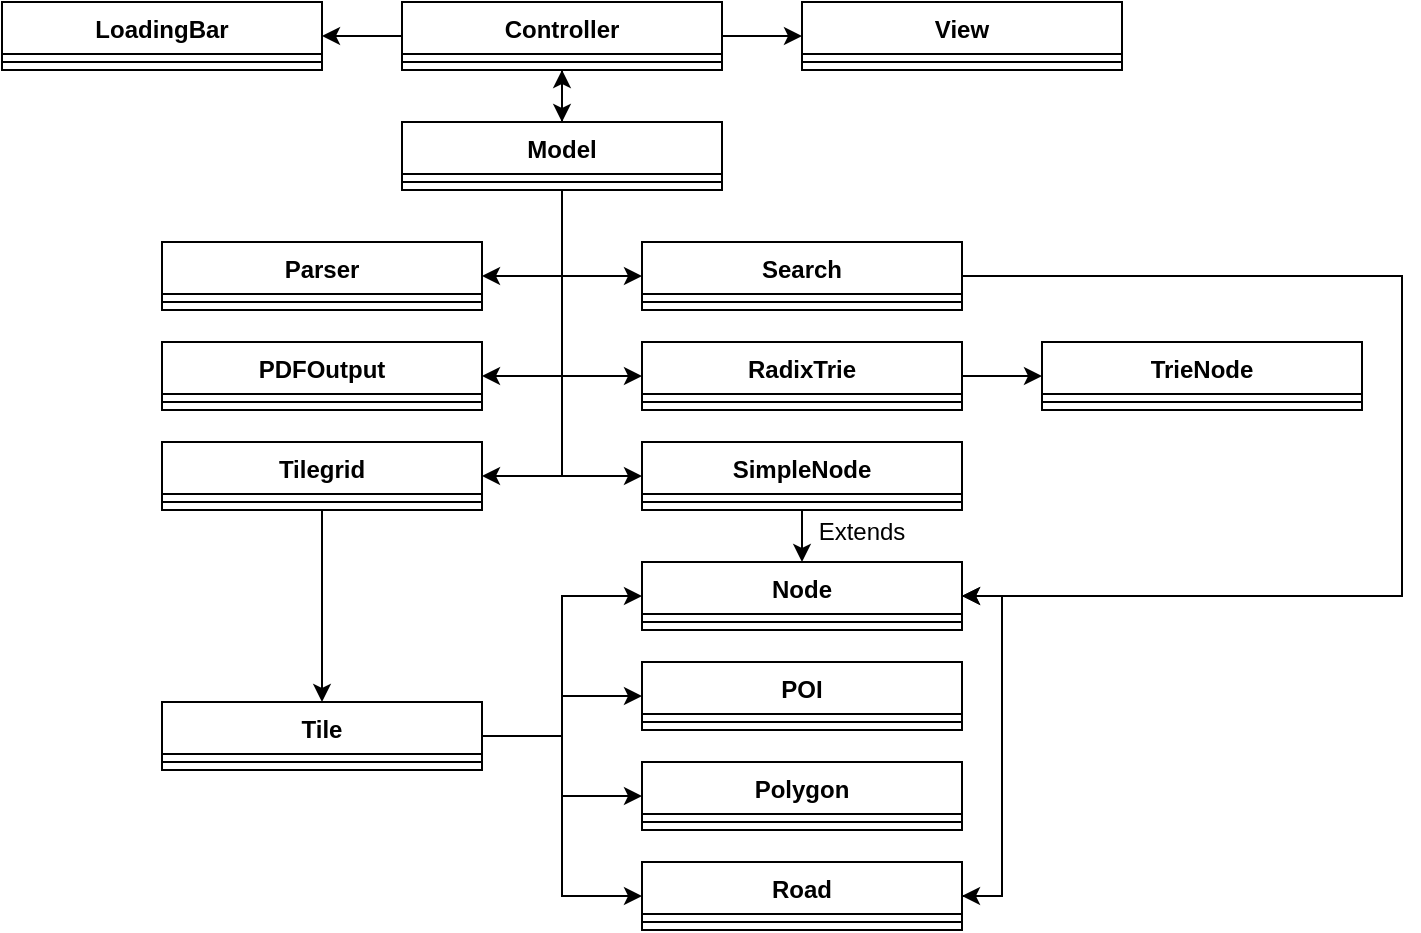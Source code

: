 <mxfile version="25.0.2">
  <diagram name="Side-1" id="EyOBy_V7nfUND7y_e8XX">
    <mxGraphModel dx="1025" dy="518" grid="1" gridSize="10" guides="1" tooltips="1" connect="1" arrows="1" fold="1" page="1" pageScale="1" pageWidth="827" pageHeight="1169" math="0" shadow="0">
      <root>
        <mxCell id="0" />
        <mxCell id="1" parent="0" />
        <mxCell id="LdCEZLapzNbF1Clx3gaI-94" style="edgeStyle=orthogonalEdgeStyle;rounded=0;orthogonalLoop=1;jettySize=auto;html=1;entryX=1;entryY=0.5;entryDx=0;entryDy=0;" edge="1" parent="1" source="LdCEZLapzNbF1Clx3gaI-6" target="LdCEZLapzNbF1Clx3gaI-10">
          <mxGeometry relative="1" as="geometry">
            <Array as="points">
              <mxPoint x="540" y="327" />
              <mxPoint x="540" y="477" />
            </Array>
          </mxGeometry>
        </mxCell>
        <mxCell id="LdCEZLapzNbF1Clx3gaI-6" value="Node" style="swimlane;fontStyle=1;align=center;verticalAlign=top;childLayout=stackLayout;horizontal=1;startSize=26;horizontalStack=0;resizeParent=1;resizeParentMax=0;resizeLast=0;collapsible=1;marginBottom=0;whiteSpace=wrap;html=1;" vertex="1" parent="1">
          <mxGeometry x="360" y="310" width="160" height="34" as="geometry" />
        </mxCell>
        <mxCell id="LdCEZLapzNbF1Clx3gaI-8" value="" style="line;strokeWidth=1;fillColor=none;align=left;verticalAlign=middle;spacingTop=-1;spacingLeft=3;spacingRight=3;rotatable=0;labelPosition=right;points=[];portConstraint=eastwest;strokeColor=inherit;" vertex="1" parent="LdCEZLapzNbF1Clx3gaI-6">
          <mxGeometry y="26" width="160" height="8" as="geometry" />
        </mxCell>
        <mxCell id="LdCEZLapzNbF1Clx3gaI-93" style="edgeStyle=orthogonalEdgeStyle;rounded=0;orthogonalLoop=1;jettySize=auto;html=1;entryX=1;entryY=0.5;entryDx=0;entryDy=0;exitX=1;exitY=0.5;exitDx=0;exitDy=0;" edge="1" parent="1" source="LdCEZLapzNbF1Clx3gaI-10" target="LdCEZLapzNbF1Clx3gaI-6">
          <mxGeometry relative="1" as="geometry" />
        </mxCell>
        <mxCell id="LdCEZLapzNbF1Clx3gaI-10" value="Road" style="swimlane;fontStyle=1;align=center;verticalAlign=top;childLayout=stackLayout;horizontal=1;startSize=26;horizontalStack=0;resizeParent=1;resizeParentMax=0;resizeLast=0;collapsible=1;marginBottom=0;whiteSpace=wrap;html=1;" vertex="1" parent="1">
          <mxGeometry x="360" y="460" width="160" height="34" as="geometry" />
        </mxCell>
        <mxCell id="LdCEZLapzNbF1Clx3gaI-11" value="" style="line;strokeWidth=1;fillColor=none;align=left;verticalAlign=middle;spacingTop=-1;spacingLeft=3;spacingRight=3;rotatable=0;labelPosition=right;points=[];portConstraint=eastwest;strokeColor=inherit;" vertex="1" parent="LdCEZLapzNbF1Clx3gaI-10">
          <mxGeometry y="26" width="160" height="8" as="geometry" />
        </mxCell>
        <mxCell id="LdCEZLapzNbF1Clx3gaI-12" value="Polygon" style="swimlane;fontStyle=1;align=center;verticalAlign=top;childLayout=stackLayout;horizontal=1;startSize=26;horizontalStack=0;resizeParent=1;resizeParentMax=0;resizeLast=0;collapsible=1;marginBottom=0;whiteSpace=wrap;html=1;" vertex="1" parent="1">
          <mxGeometry x="360" y="410" width="160" height="34" as="geometry" />
        </mxCell>
        <mxCell id="LdCEZLapzNbF1Clx3gaI-13" value="" style="line;strokeWidth=1;fillColor=none;align=left;verticalAlign=middle;spacingTop=-1;spacingLeft=3;spacingRight=3;rotatable=0;labelPosition=right;points=[];portConstraint=eastwest;strokeColor=inherit;" vertex="1" parent="LdCEZLapzNbF1Clx3gaI-12">
          <mxGeometry y="26" width="160" height="8" as="geometry" />
        </mxCell>
        <mxCell id="LdCEZLapzNbF1Clx3gaI-58" style="edgeStyle=orthogonalEdgeStyle;rounded=0;orthogonalLoop=1;jettySize=auto;html=1;entryX=0;entryY=0.5;entryDx=0;entryDy=0;" edge="1" parent="1" source="LdCEZLapzNbF1Clx3gaI-23" target="LdCEZLapzNbF1Clx3gaI-25">
          <mxGeometry relative="1" as="geometry" />
        </mxCell>
        <mxCell id="LdCEZLapzNbF1Clx3gaI-23" value="RadixTrie" style="swimlane;fontStyle=1;align=center;verticalAlign=top;childLayout=stackLayout;horizontal=1;startSize=26;horizontalStack=0;resizeParent=1;resizeParentMax=0;resizeLast=0;collapsible=1;marginBottom=0;whiteSpace=wrap;html=1;" vertex="1" parent="1">
          <mxGeometry x="360" y="200" width="160" height="34" as="geometry" />
        </mxCell>
        <mxCell id="LdCEZLapzNbF1Clx3gaI-24" value="" style="line;strokeWidth=1;fillColor=none;align=left;verticalAlign=middle;spacingTop=-1;spacingLeft=3;spacingRight=3;rotatable=0;labelPosition=right;points=[];portConstraint=eastwest;strokeColor=inherit;" vertex="1" parent="LdCEZLapzNbF1Clx3gaI-23">
          <mxGeometry y="26" width="160" height="8" as="geometry" />
        </mxCell>
        <mxCell id="LdCEZLapzNbF1Clx3gaI-25" value="TrieNode" style="swimlane;fontStyle=1;align=center;verticalAlign=top;childLayout=stackLayout;horizontal=1;startSize=26;horizontalStack=0;resizeParent=1;resizeParentMax=0;resizeLast=0;collapsible=1;marginBottom=0;whiteSpace=wrap;html=1;" vertex="1" parent="1">
          <mxGeometry x="560" y="200" width="160" height="34" as="geometry" />
        </mxCell>
        <mxCell id="LdCEZLapzNbF1Clx3gaI-26" value="" style="line;strokeWidth=1;fillColor=none;align=left;verticalAlign=middle;spacingTop=-1;spacingLeft=3;spacingRight=3;rotatable=0;labelPosition=right;points=[];portConstraint=eastwest;strokeColor=inherit;" vertex="1" parent="LdCEZLapzNbF1Clx3gaI-25">
          <mxGeometry y="26" width="160" height="8" as="geometry" />
        </mxCell>
        <mxCell id="LdCEZLapzNbF1Clx3gaI-27" value="POI" style="swimlane;fontStyle=1;align=center;verticalAlign=top;childLayout=stackLayout;horizontal=1;startSize=26;horizontalStack=0;resizeParent=1;resizeParentMax=0;resizeLast=0;collapsible=1;marginBottom=0;whiteSpace=wrap;html=1;" vertex="1" parent="1">
          <mxGeometry x="360" y="360" width="160" height="34" as="geometry" />
        </mxCell>
        <mxCell id="LdCEZLapzNbF1Clx3gaI-28" value="" style="line;strokeWidth=1;fillColor=none;align=left;verticalAlign=middle;spacingTop=-1;spacingLeft=3;spacingRight=3;rotatable=0;labelPosition=right;points=[];portConstraint=eastwest;strokeColor=inherit;" vertex="1" parent="LdCEZLapzNbF1Clx3gaI-27">
          <mxGeometry y="26" width="160" height="8" as="geometry" />
        </mxCell>
        <mxCell id="LdCEZLapzNbF1Clx3gaI-90" style="edgeStyle=orthogonalEdgeStyle;rounded=0;orthogonalLoop=1;jettySize=auto;html=1;entryX=0.5;entryY=0;entryDx=0;entryDy=0;" edge="1" parent="1" source="LdCEZLapzNbF1Clx3gaI-29" target="LdCEZLapzNbF1Clx3gaI-6">
          <mxGeometry relative="1" as="geometry" />
        </mxCell>
        <mxCell id="LdCEZLapzNbF1Clx3gaI-29" value="SimpleNode" style="swimlane;fontStyle=1;align=center;verticalAlign=top;childLayout=stackLayout;horizontal=1;startSize=26;horizontalStack=0;resizeParent=1;resizeParentMax=0;resizeLast=0;collapsible=1;marginBottom=0;whiteSpace=wrap;html=1;" vertex="1" parent="1">
          <mxGeometry x="360" y="250" width="160" height="34" as="geometry" />
        </mxCell>
        <mxCell id="LdCEZLapzNbF1Clx3gaI-30" value="" style="line;strokeWidth=1;fillColor=none;align=left;verticalAlign=middle;spacingTop=-1;spacingLeft=3;spacingRight=3;rotatable=0;labelPosition=right;points=[];portConstraint=eastwest;strokeColor=inherit;" vertex="1" parent="LdCEZLapzNbF1Clx3gaI-29">
          <mxGeometry y="26" width="160" height="8" as="geometry" />
        </mxCell>
        <mxCell id="LdCEZLapzNbF1Clx3gaI-86" style="edgeStyle=orthogonalEdgeStyle;rounded=0;orthogonalLoop=1;jettySize=auto;html=1;entryX=0;entryY=0.5;entryDx=0;entryDy=0;" edge="1" parent="1" source="LdCEZLapzNbF1Clx3gaI-31" target="LdCEZLapzNbF1Clx3gaI-6">
          <mxGeometry relative="1" as="geometry" />
        </mxCell>
        <mxCell id="LdCEZLapzNbF1Clx3gaI-87" style="edgeStyle=orthogonalEdgeStyle;rounded=0;orthogonalLoop=1;jettySize=auto;html=1;entryX=0;entryY=0.5;entryDx=0;entryDy=0;" edge="1" parent="1" source="LdCEZLapzNbF1Clx3gaI-31" target="LdCEZLapzNbF1Clx3gaI-27">
          <mxGeometry relative="1" as="geometry" />
        </mxCell>
        <mxCell id="LdCEZLapzNbF1Clx3gaI-88" style="edgeStyle=orthogonalEdgeStyle;rounded=0;orthogonalLoop=1;jettySize=auto;html=1;entryX=0;entryY=0.5;entryDx=0;entryDy=0;" edge="1" parent="1" source="LdCEZLapzNbF1Clx3gaI-31" target="LdCEZLapzNbF1Clx3gaI-12">
          <mxGeometry relative="1" as="geometry" />
        </mxCell>
        <mxCell id="LdCEZLapzNbF1Clx3gaI-89" style="edgeStyle=orthogonalEdgeStyle;rounded=0;orthogonalLoop=1;jettySize=auto;html=1;entryX=0;entryY=0.5;entryDx=0;entryDy=0;" edge="1" parent="1" source="LdCEZLapzNbF1Clx3gaI-31" target="LdCEZLapzNbF1Clx3gaI-10">
          <mxGeometry relative="1" as="geometry" />
        </mxCell>
        <mxCell id="LdCEZLapzNbF1Clx3gaI-31" value="Tile" style="swimlane;fontStyle=1;align=center;verticalAlign=top;childLayout=stackLayout;horizontal=1;startSize=26;horizontalStack=0;resizeParent=1;resizeParentMax=0;resizeLast=0;collapsible=1;marginBottom=0;whiteSpace=wrap;html=1;" vertex="1" parent="1">
          <mxGeometry x="120" y="380" width="160" height="34" as="geometry" />
        </mxCell>
        <mxCell id="LdCEZLapzNbF1Clx3gaI-32" value="" style="line;strokeWidth=1;fillColor=none;align=left;verticalAlign=middle;spacingTop=-1;spacingLeft=3;spacingRight=3;rotatable=0;labelPosition=right;points=[];portConstraint=eastwest;strokeColor=inherit;" vertex="1" parent="LdCEZLapzNbF1Clx3gaI-31">
          <mxGeometry y="26" width="160" height="8" as="geometry" />
        </mxCell>
        <mxCell id="LdCEZLapzNbF1Clx3gaI-82" style="edgeStyle=orthogonalEdgeStyle;rounded=0;orthogonalLoop=1;jettySize=auto;html=1;entryX=0.5;entryY=0;entryDx=0;entryDy=0;" edge="1" parent="1" source="LdCEZLapzNbF1Clx3gaI-33" target="LdCEZLapzNbF1Clx3gaI-31">
          <mxGeometry relative="1" as="geometry" />
        </mxCell>
        <mxCell id="LdCEZLapzNbF1Clx3gaI-33" value="Tilegrid" style="swimlane;fontStyle=1;align=center;verticalAlign=top;childLayout=stackLayout;horizontal=1;startSize=26;horizontalStack=0;resizeParent=1;resizeParentMax=0;resizeLast=0;collapsible=1;marginBottom=0;whiteSpace=wrap;html=1;" vertex="1" parent="1">
          <mxGeometry x="120" y="250" width="160" height="34" as="geometry" />
        </mxCell>
        <mxCell id="LdCEZLapzNbF1Clx3gaI-34" value="" style="line;strokeWidth=1;fillColor=none;align=left;verticalAlign=middle;spacingTop=-1;spacingLeft=3;spacingRight=3;rotatable=0;labelPosition=right;points=[];portConstraint=eastwest;strokeColor=inherit;" vertex="1" parent="LdCEZLapzNbF1Clx3gaI-33">
          <mxGeometry y="26" width="160" height="8" as="geometry" />
        </mxCell>
        <mxCell id="LdCEZLapzNbF1Clx3gaI-52" style="edgeStyle=orthogonalEdgeStyle;rounded=0;orthogonalLoop=1;jettySize=auto;html=1;entryX=0;entryY=0.5;entryDx=0;entryDy=0;" edge="1" parent="1" source="LdCEZLapzNbF1Clx3gaI-35" target="LdCEZLapzNbF1Clx3gaI-39">
          <mxGeometry relative="1" as="geometry" />
        </mxCell>
        <mxCell id="LdCEZLapzNbF1Clx3gaI-54" style="edgeStyle=orthogonalEdgeStyle;rounded=0;orthogonalLoop=1;jettySize=auto;html=1;entryX=1;entryY=0.5;entryDx=0;entryDy=0;" edge="1" parent="1" source="LdCEZLapzNbF1Clx3gaI-35" target="LdCEZLapzNbF1Clx3gaI-43">
          <mxGeometry relative="1" as="geometry" />
        </mxCell>
        <mxCell id="LdCEZLapzNbF1Clx3gaI-55" style="edgeStyle=orthogonalEdgeStyle;rounded=0;orthogonalLoop=1;jettySize=auto;html=1;entryX=0.5;entryY=0;entryDx=0;entryDy=0;" edge="1" parent="1" source="LdCEZLapzNbF1Clx3gaI-35" target="LdCEZLapzNbF1Clx3gaI-37">
          <mxGeometry relative="1" as="geometry" />
        </mxCell>
        <mxCell id="LdCEZLapzNbF1Clx3gaI-35" value="Controller" style="swimlane;fontStyle=1;align=center;verticalAlign=top;childLayout=stackLayout;horizontal=1;startSize=26;horizontalStack=0;resizeParent=1;resizeParentMax=0;resizeLast=0;collapsible=1;marginBottom=0;whiteSpace=wrap;html=1;" vertex="1" parent="1">
          <mxGeometry x="240" y="30" width="160" height="34" as="geometry" />
        </mxCell>
        <mxCell id="LdCEZLapzNbF1Clx3gaI-36" value="" style="line;strokeWidth=1;fillColor=none;align=left;verticalAlign=middle;spacingTop=-1;spacingLeft=3;spacingRight=3;rotatable=0;labelPosition=right;points=[];portConstraint=eastwest;strokeColor=inherit;" vertex="1" parent="LdCEZLapzNbF1Clx3gaI-35">
          <mxGeometry y="26" width="160" height="8" as="geometry" />
        </mxCell>
        <mxCell id="LdCEZLapzNbF1Clx3gaI-39" value="View" style="swimlane;fontStyle=1;align=center;verticalAlign=top;childLayout=stackLayout;horizontal=1;startSize=26;horizontalStack=0;resizeParent=1;resizeParentMax=0;resizeLast=0;collapsible=1;marginBottom=0;whiteSpace=wrap;html=1;" vertex="1" parent="1">
          <mxGeometry x="440" y="30" width="160" height="34" as="geometry" />
        </mxCell>
        <mxCell id="LdCEZLapzNbF1Clx3gaI-40" value="" style="line;strokeWidth=1;fillColor=none;align=left;verticalAlign=middle;spacingTop=-1;spacingLeft=3;spacingRight=3;rotatable=0;labelPosition=right;points=[];portConstraint=eastwest;strokeColor=inherit;" vertex="1" parent="LdCEZLapzNbF1Clx3gaI-39">
          <mxGeometry y="26" width="160" height="8" as="geometry" />
        </mxCell>
        <mxCell id="LdCEZLapzNbF1Clx3gaI-68" style="edgeStyle=orthogonalEdgeStyle;rounded=0;orthogonalLoop=1;jettySize=auto;html=1;entryX=1;entryY=0.5;entryDx=0;entryDy=0;" edge="1" parent="1" source="LdCEZLapzNbF1Clx3gaI-37" target="LdCEZLapzNbF1Clx3gaI-45">
          <mxGeometry relative="1" as="geometry" />
        </mxCell>
        <mxCell id="LdCEZLapzNbF1Clx3gaI-69" style="edgeStyle=orthogonalEdgeStyle;rounded=0;orthogonalLoop=1;jettySize=auto;html=1;entryX=0;entryY=0.5;entryDx=0;entryDy=0;" edge="1" parent="1" source="LdCEZLapzNbF1Clx3gaI-37" target="LdCEZLapzNbF1Clx3gaI-49">
          <mxGeometry relative="1" as="geometry" />
        </mxCell>
        <mxCell id="LdCEZLapzNbF1Clx3gaI-78" style="edgeStyle=orthogonalEdgeStyle;rounded=0;orthogonalLoop=1;jettySize=auto;html=1;entryX=1;entryY=0.5;entryDx=0;entryDy=0;" edge="1" parent="1" source="LdCEZLapzNbF1Clx3gaI-37" target="LdCEZLapzNbF1Clx3gaI-47">
          <mxGeometry relative="1" as="geometry" />
        </mxCell>
        <mxCell id="LdCEZLapzNbF1Clx3gaI-79" style="edgeStyle=orthogonalEdgeStyle;rounded=0;orthogonalLoop=1;jettySize=auto;html=1;entryX=0;entryY=0.5;entryDx=0;entryDy=0;" edge="1" parent="1" source="LdCEZLapzNbF1Clx3gaI-37" target="LdCEZLapzNbF1Clx3gaI-23">
          <mxGeometry relative="1" as="geometry" />
        </mxCell>
        <mxCell id="LdCEZLapzNbF1Clx3gaI-83" style="edgeStyle=orthogonalEdgeStyle;rounded=0;orthogonalLoop=1;jettySize=auto;html=1;entryX=1;entryY=0.5;entryDx=0;entryDy=0;" edge="1" parent="1" source="LdCEZLapzNbF1Clx3gaI-37" target="LdCEZLapzNbF1Clx3gaI-33">
          <mxGeometry relative="1" as="geometry" />
        </mxCell>
        <mxCell id="LdCEZLapzNbF1Clx3gaI-84" style="edgeStyle=orthogonalEdgeStyle;rounded=0;orthogonalLoop=1;jettySize=auto;html=1;entryX=0;entryY=0.5;entryDx=0;entryDy=0;" edge="1" parent="1" source="LdCEZLapzNbF1Clx3gaI-37" target="LdCEZLapzNbF1Clx3gaI-29">
          <mxGeometry relative="1" as="geometry" />
        </mxCell>
        <mxCell id="LdCEZLapzNbF1Clx3gaI-92" style="edgeStyle=orthogonalEdgeStyle;rounded=0;orthogonalLoop=1;jettySize=auto;html=1;entryX=0.5;entryY=1;entryDx=0;entryDy=0;" edge="1" parent="1" source="LdCEZLapzNbF1Clx3gaI-37" target="LdCEZLapzNbF1Clx3gaI-35">
          <mxGeometry relative="1" as="geometry" />
        </mxCell>
        <mxCell id="LdCEZLapzNbF1Clx3gaI-37" value="Model" style="swimlane;fontStyle=1;align=center;verticalAlign=top;childLayout=stackLayout;horizontal=1;startSize=26;horizontalStack=0;resizeParent=1;resizeParentMax=0;resizeLast=0;collapsible=1;marginBottom=0;whiteSpace=wrap;html=1;" vertex="1" parent="1">
          <mxGeometry x="240" y="90" width="160" height="34" as="geometry" />
        </mxCell>
        <mxCell id="LdCEZLapzNbF1Clx3gaI-38" value="" style="line;strokeWidth=1;fillColor=none;align=left;verticalAlign=middle;spacingTop=-1;spacingLeft=3;spacingRight=3;rotatable=0;labelPosition=right;points=[];portConstraint=eastwest;strokeColor=inherit;" vertex="1" parent="LdCEZLapzNbF1Clx3gaI-37">
          <mxGeometry y="26" width="160" height="8" as="geometry" />
        </mxCell>
        <mxCell id="LdCEZLapzNbF1Clx3gaI-43" value="LoadingBar" style="swimlane;fontStyle=1;align=center;verticalAlign=top;childLayout=stackLayout;horizontal=1;startSize=26;horizontalStack=0;resizeParent=1;resizeParentMax=0;resizeLast=0;collapsible=1;marginBottom=0;whiteSpace=wrap;html=1;" vertex="1" parent="1">
          <mxGeometry x="40" y="30" width="160" height="34" as="geometry" />
        </mxCell>
        <mxCell id="LdCEZLapzNbF1Clx3gaI-44" value="" style="line;strokeWidth=1;fillColor=none;align=left;verticalAlign=middle;spacingTop=-1;spacingLeft=3;spacingRight=3;rotatable=0;labelPosition=right;points=[];portConstraint=eastwest;strokeColor=inherit;" vertex="1" parent="LdCEZLapzNbF1Clx3gaI-43">
          <mxGeometry y="26" width="160" height="8" as="geometry" />
        </mxCell>
        <mxCell id="LdCEZLapzNbF1Clx3gaI-45" value="Parser" style="swimlane;fontStyle=1;align=center;verticalAlign=top;childLayout=stackLayout;horizontal=1;startSize=26;horizontalStack=0;resizeParent=1;resizeParentMax=0;resizeLast=0;collapsible=1;marginBottom=0;whiteSpace=wrap;html=1;" vertex="1" parent="1">
          <mxGeometry x="120" y="150" width="160" height="34" as="geometry" />
        </mxCell>
        <mxCell id="LdCEZLapzNbF1Clx3gaI-46" value="" style="line;strokeWidth=1;fillColor=none;align=left;verticalAlign=middle;spacingTop=-1;spacingLeft=3;spacingRight=3;rotatable=0;labelPosition=right;points=[];portConstraint=eastwest;strokeColor=inherit;" vertex="1" parent="LdCEZLapzNbF1Clx3gaI-45">
          <mxGeometry y="26" width="160" height="8" as="geometry" />
        </mxCell>
        <mxCell id="LdCEZLapzNbF1Clx3gaI-47" value="PDFOutput" style="swimlane;fontStyle=1;align=center;verticalAlign=top;childLayout=stackLayout;horizontal=1;startSize=26;horizontalStack=0;resizeParent=1;resizeParentMax=0;resizeLast=0;collapsible=1;marginBottom=0;whiteSpace=wrap;html=1;" vertex="1" parent="1">
          <mxGeometry x="120" y="200" width="160" height="34" as="geometry" />
        </mxCell>
        <mxCell id="LdCEZLapzNbF1Clx3gaI-48" value="" style="line;strokeWidth=1;fillColor=none;align=left;verticalAlign=middle;spacingTop=-1;spacingLeft=3;spacingRight=3;rotatable=0;labelPosition=right;points=[];portConstraint=eastwest;strokeColor=inherit;" vertex="1" parent="LdCEZLapzNbF1Clx3gaI-47">
          <mxGeometry y="26" width="160" height="8" as="geometry" />
        </mxCell>
        <mxCell id="LdCEZLapzNbF1Clx3gaI-97" style="edgeStyle=orthogonalEdgeStyle;rounded=0;orthogonalLoop=1;jettySize=auto;html=1;entryX=1;entryY=0.5;entryDx=0;entryDy=0;exitX=1;exitY=0.5;exitDx=0;exitDy=0;" edge="1" parent="1" source="LdCEZLapzNbF1Clx3gaI-49" target="LdCEZLapzNbF1Clx3gaI-6">
          <mxGeometry relative="1" as="geometry">
            <Array as="points">
              <mxPoint x="740" y="167" />
              <mxPoint x="740" y="327" />
            </Array>
          </mxGeometry>
        </mxCell>
        <mxCell id="LdCEZLapzNbF1Clx3gaI-49" value="Search" style="swimlane;fontStyle=1;align=center;verticalAlign=top;childLayout=stackLayout;horizontal=1;startSize=26;horizontalStack=0;resizeParent=1;resizeParentMax=0;resizeLast=0;collapsible=1;marginBottom=0;whiteSpace=wrap;html=1;" vertex="1" parent="1">
          <mxGeometry x="360" y="150" width="160" height="34" as="geometry" />
        </mxCell>
        <mxCell id="LdCEZLapzNbF1Clx3gaI-50" value="" style="line;strokeWidth=1;fillColor=none;align=left;verticalAlign=middle;spacingTop=-1;spacingLeft=3;spacingRight=3;rotatable=0;labelPosition=right;points=[];portConstraint=eastwest;strokeColor=inherit;" vertex="1" parent="LdCEZLapzNbF1Clx3gaI-49">
          <mxGeometry y="26" width="160" height="8" as="geometry" />
        </mxCell>
        <mxCell id="LdCEZLapzNbF1Clx3gaI-91" value="Extends" style="text;html=1;align=center;verticalAlign=middle;whiteSpace=wrap;rounded=0;" vertex="1" parent="1">
          <mxGeometry x="440" y="280" width="60" height="30" as="geometry" />
        </mxCell>
      </root>
    </mxGraphModel>
  </diagram>
</mxfile>
